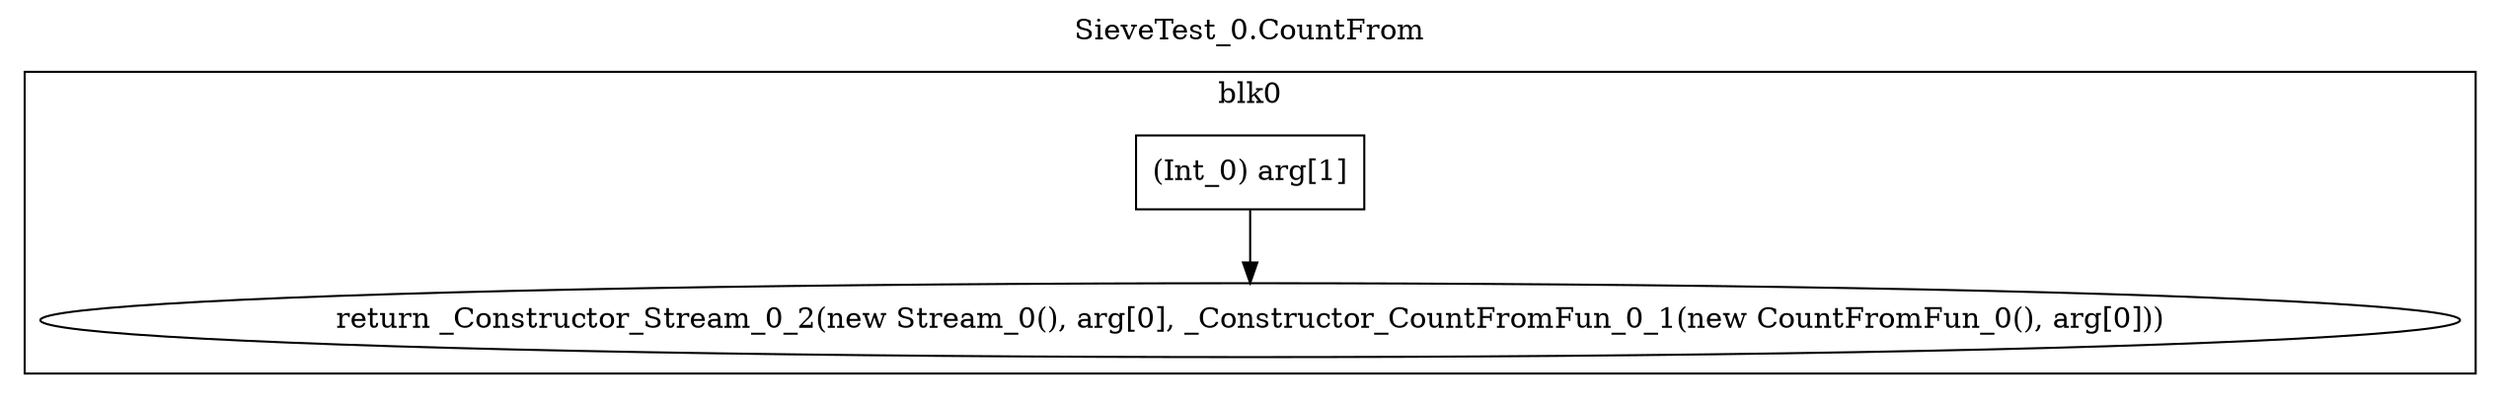 digraph {
  rankdir=TB;
  b0_l0 -> b0_ret
  b0_l0 [label="(Int_0) arg[1]\n", shape=box]
  b0_ret [label="return _Constructor_Stream_0_2(new Stream_0(), arg[0], _Constructor_CountFromFun_0_1(new CountFromFun_0(), arg[0]))"]
  subgraph cluster_b0 {
    label = "blk0";
    b0_l0;
    b0_ret;
  }
  labelloc="t"
  label="SieveTest_0.CountFrom"
}